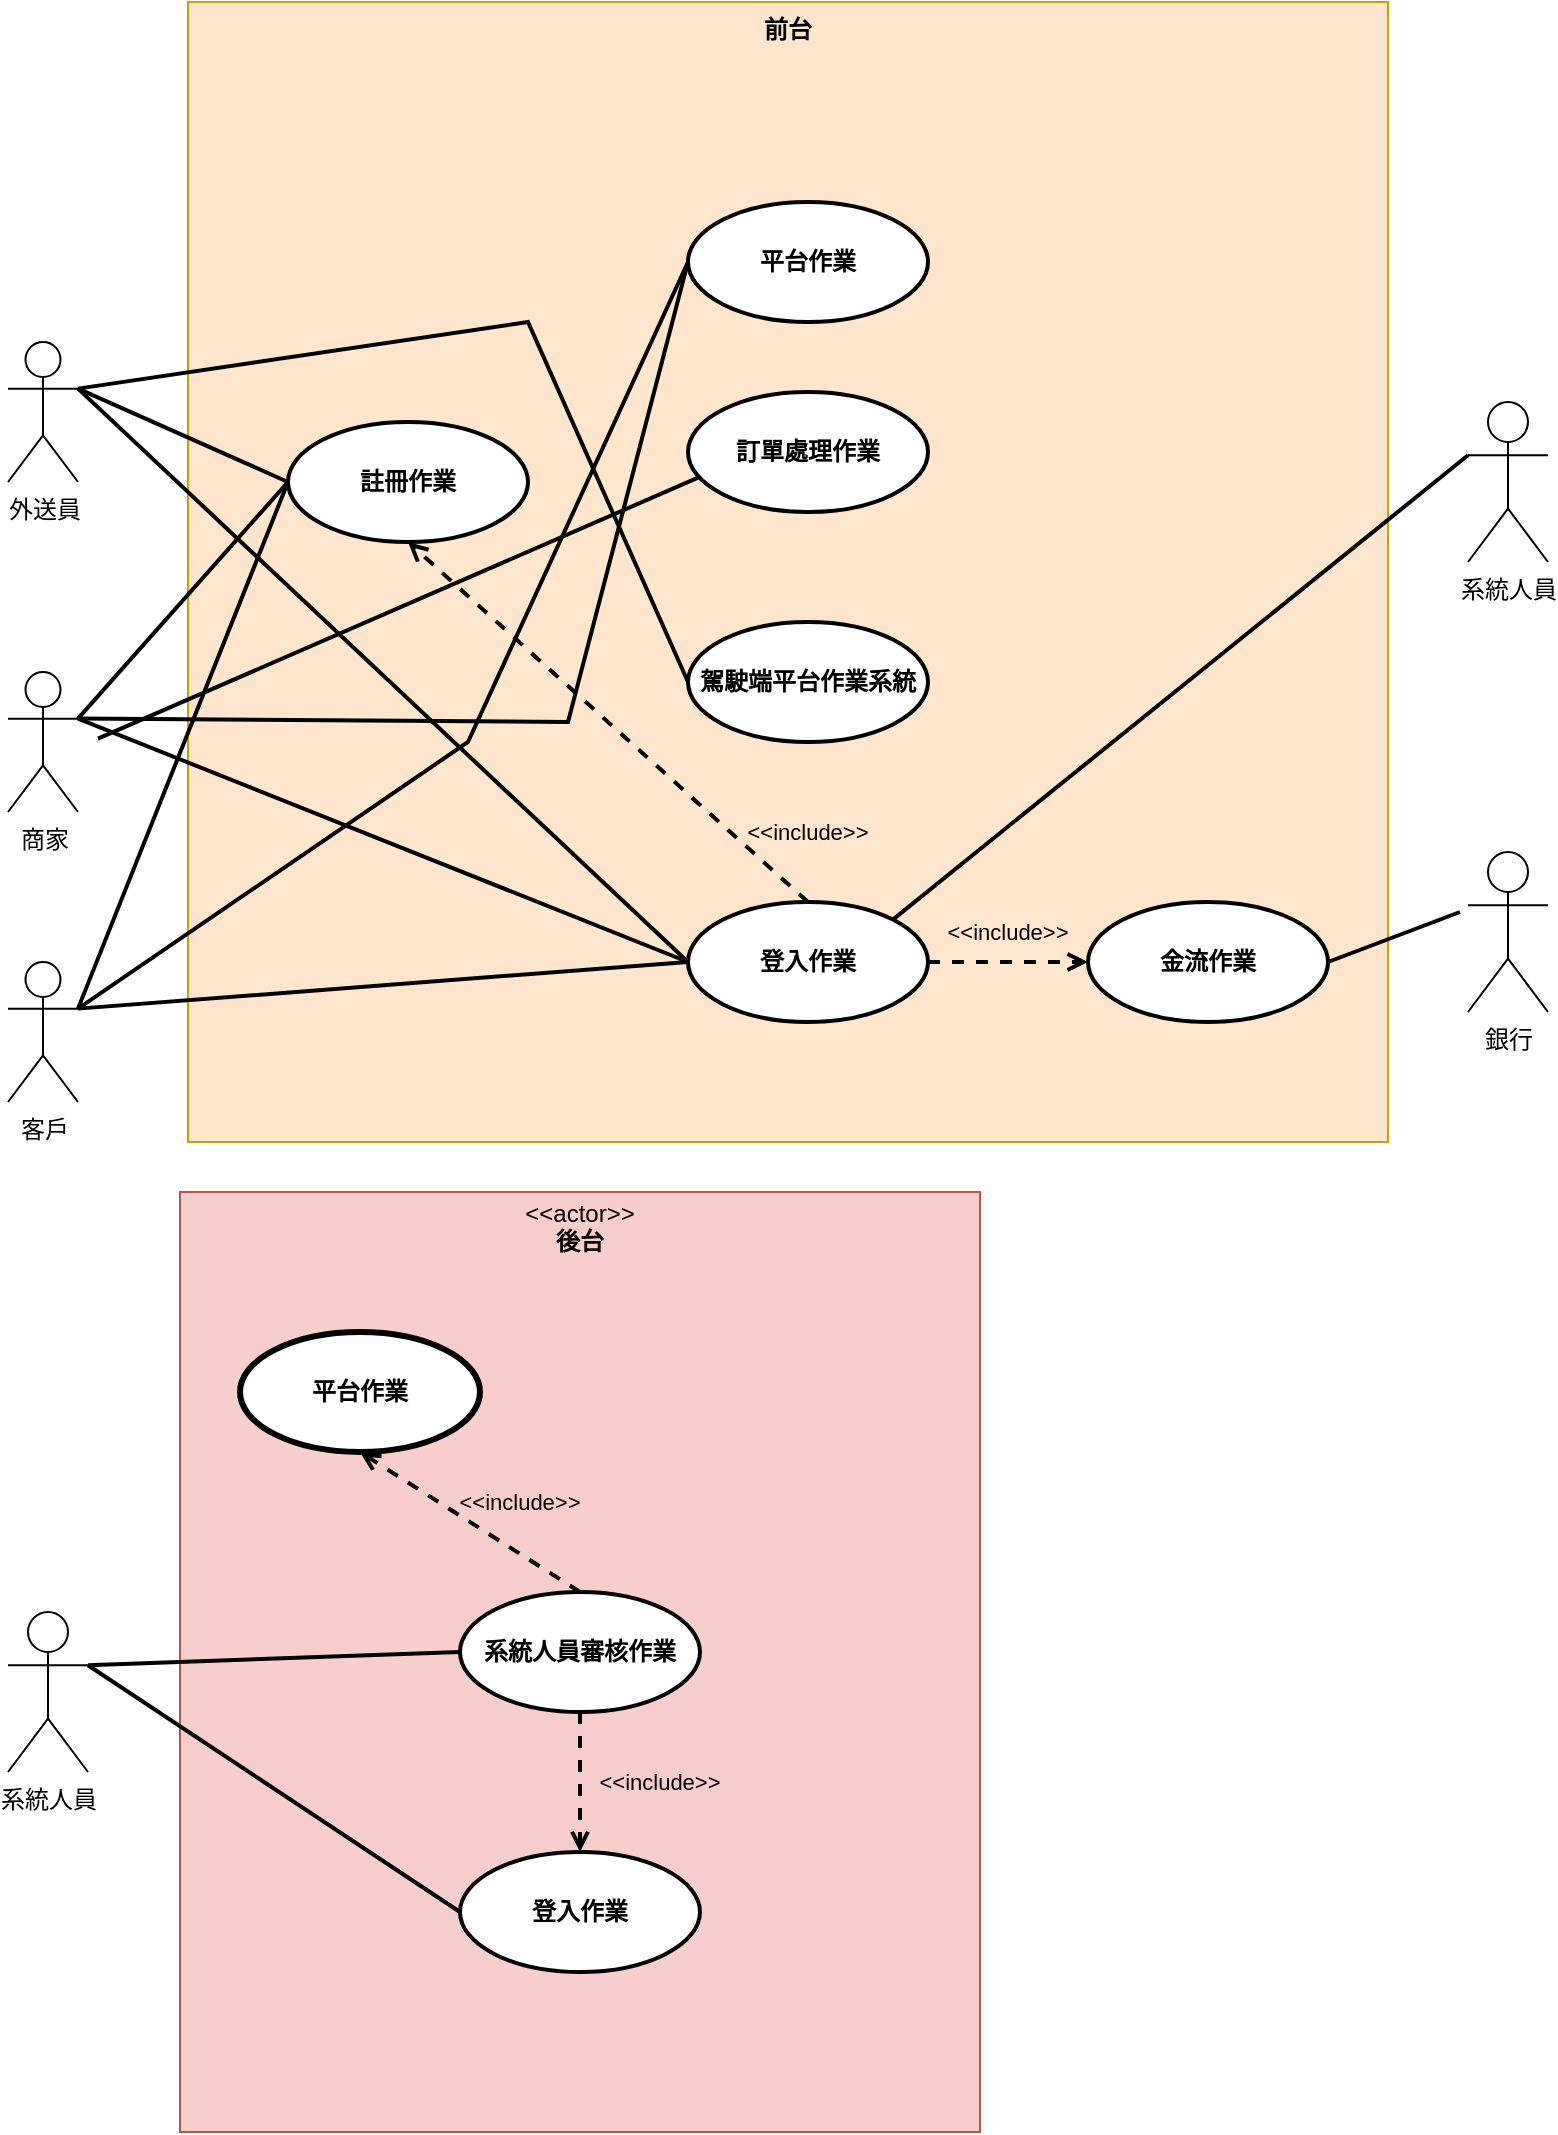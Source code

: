 <mxfile version="19.0.3" type="device"><diagram id="Jecp-_OirJ_HqZPDTb5L" name="Page-1"><mxGraphModel dx="906" dy="626" grid="1" gridSize="10" guides="1" tooltips="1" connect="1" arrows="1" fold="1" page="1" pageScale="1" pageWidth="827" pageHeight="1169" math="0" shadow="0"><root><mxCell id="0"/><mxCell id="1" parent="0"/><mxCell id="gcPDhxhnib2L6CQTWSic-1" value="外送員&lt;br&gt;" style="shape=umlActor;html=1;verticalLabelPosition=bottom;verticalAlign=top;align=center;" parent="1" vertex="1"><mxGeometry x="374" y="185" width="35" height="70" as="geometry"/></mxCell><mxCell id="gcPDhxhnib2L6CQTWSic-2" value="商家" style="shape=umlActor;html=1;verticalLabelPosition=bottom;verticalAlign=top;align=center;" parent="1" vertex="1"><mxGeometry x="374" y="350" width="35" height="70" as="geometry"/></mxCell><mxCell id="gcPDhxhnib2L6CQTWSic-3" value="客戶" style="shape=umlActor;html=1;verticalLabelPosition=bottom;verticalAlign=top;align=center;" parent="1" vertex="1"><mxGeometry x="374" y="495" width="35" height="70" as="geometry"/></mxCell><mxCell id="gcPDhxhnib2L6CQTWSic-6" value="系統人員" style="shape=umlActor;html=1;verticalLabelPosition=bottom;verticalAlign=top;align=center;" parent="1" vertex="1"><mxGeometry x="1104" y="215" width="40" height="80" as="geometry"/></mxCell><mxCell id="gcPDhxhnib2L6CQTWSic-7" value="前台" style="shape=rect;html=1;verticalAlign=top;fontStyle=1;whiteSpace=wrap;align=center;fillColor=#ffe6cc;strokeColor=#d79b00;" parent="1" vertex="1"><mxGeometry x="464" y="15" width="600" height="570" as="geometry"/></mxCell><mxCell id="gcPDhxhnib2L6CQTWSic-8" value="&lt;p style=&quot;margin:0px;margin-top:4px;text-align:center;&quot;&gt;&amp;lt;&amp;lt;actor&amp;gt;&amp;gt;&lt;br&gt;&lt;b&gt;後台&lt;/b&gt;&lt;/p&gt;" style="shape=rect;html=1;overflow=fill;html=1;whiteSpace=wrap;align=center;fillColor=#f8cecc;strokeColor=#b85450;" parent="1" vertex="1"><mxGeometry x="460" y="610" width="400" height="470" as="geometry"/></mxCell><mxCell id="gcPDhxhnib2L6CQTWSic-9" value="系統人員" style="shape=umlActor;html=1;verticalLabelPosition=bottom;verticalAlign=top;align=center;" parent="1" vertex="1"><mxGeometry x="374" y="820" width="40" height="80" as="geometry"/></mxCell><mxCell id="gcPDhxhnib2L6CQTWSic-10" value="平台作業" style="shape=ellipse;html=1;strokeWidth=2;fontStyle=1;whiteSpace=wrap;align=center;perimeter=ellipsePerimeter;" parent="1" vertex="1"><mxGeometry x="714" y="115" width="120" height="60" as="geometry"/></mxCell><mxCell id="gcPDhxhnib2L6CQTWSic-14" value="登入作業" style="shape=ellipse;html=1;strokeWidth=2;fontStyle=1;whiteSpace=wrap;align=center;perimeter=ellipsePerimeter;" parent="1" vertex="1"><mxGeometry x="714" y="465" width="120" height="60" as="geometry"/></mxCell><mxCell id="gcPDhxhnib2L6CQTWSic-15" value="註冊作業" style="shape=ellipse;html=1;strokeWidth=2;fontStyle=1;whiteSpace=wrap;align=center;perimeter=ellipsePerimeter;" parent="1" vertex="1"><mxGeometry x="514" y="225" width="120" height="60" as="geometry"/></mxCell><mxCell id="gcPDhxhnib2L6CQTWSic-17" value="" style="endArrow=none;html=1;rounded=0;exitX=1;exitY=0.333;exitDx=0;exitDy=0;exitPerimeter=0;entryX=0;entryY=0.5;entryDx=0;entryDy=0;strokeWidth=2;" parent="1" source="gcPDhxhnib2L6CQTWSic-1" target="gcPDhxhnib2L6CQTWSic-15" edge="1"><mxGeometry width="50" height="50" relative="1" as="geometry"><mxPoint x="464" y="405" as="sourcePoint"/><mxPoint x="514" y="355" as="targetPoint"/></mxGeometry></mxCell><mxCell id="gcPDhxhnib2L6CQTWSic-18" value="" style="endArrow=none;html=1;rounded=0;exitX=1;exitY=0.333;exitDx=0;exitDy=0;exitPerimeter=0;entryX=0;entryY=0.5;entryDx=0;entryDy=0;strokeWidth=2;" parent="1" source="gcPDhxhnib2L6CQTWSic-2" target="gcPDhxhnib2L6CQTWSic-15" edge="1"><mxGeometry width="50" height="50" relative="1" as="geometry"><mxPoint x="464" y="405" as="sourcePoint"/><mxPoint x="514" y="355" as="targetPoint"/></mxGeometry></mxCell><mxCell id="gcPDhxhnib2L6CQTWSic-20" value="" style="endArrow=none;html=1;rounded=0;exitX=1;exitY=0.333;exitDx=0;exitDy=0;exitPerimeter=0;entryX=0;entryY=0.5;entryDx=0;entryDy=0;strokeWidth=2;" parent="1" source="gcPDhxhnib2L6CQTWSic-3" target="gcPDhxhnib2L6CQTWSic-15" edge="1"><mxGeometry width="50" height="50" relative="1" as="geometry"><mxPoint x="464" y="405" as="sourcePoint"/><mxPoint x="514" y="355" as="targetPoint"/></mxGeometry></mxCell><mxCell id="gcPDhxhnib2L6CQTWSic-21" value="" style="endArrow=none;html=1;rounded=0;entryX=0;entryY=0.5;entryDx=0;entryDy=0;exitX=1;exitY=0.333;exitDx=0;exitDy=0;exitPerimeter=0;strokeWidth=2;" parent="1" source="gcPDhxhnib2L6CQTWSic-3" target="gcPDhxhnib2L6CQTWSic-14" edge="1"><mxGeometry width="50" height="50" relative="1" as="geometry"><mxPoint x="634" y="485" as="sourcePoint"/><mxPoint x="684" y="435" as="targetPoint"/></mxGeometry></mxCell><mxCell id="gcPDhxhnib2L6CQTWSic-22" value="" style="endArrow=none;html=1;rounded=0;entryX=0;entryY=0.5;entryDx=0;entryDy=0;exitX=1;exitY=0.333;exitDx=0;exitDy=0;exitPerimeter=0;strokeWidth=2;" parent="1" source="gcPDhxhnib2L6CQTWSic-2" target="gcPDhxhnib2L6CQTWSic-14" edge="1"><mxGeometry width="50" height="50" relative="1" as="geometry"><mxPoint x="604" y="525" as="sourcePoint"/><mxPoint x="654" y="475" as="targetPoint"/></mxGeometry></mxCell><mxCell id="gcPDhxhnib2L6CQTWSic-23" value="" style="endArrow=none;html=1;rounded=0;entryX=0;entryY=0.5;entryDx=0;entryDy=0;exitX=1;exitY=0.333;exitDx=0;exitDy=0;exitPerimeter=0;strokeWidth=2;" parent="1" source="gcPDhxhnib2L6CQTWSic-1" target="gcPDhxhnib2L6CQTWSic-14" edge="1"><mxGeometry width="50" height="50" relative="1" as="geometry"><mxPoint x="564" y="475" as="sourcePoint"/><mxPoint x="614" y="425" as="targetPoint"/></mxGeometry></mxCell><mxCell id="gcPDhxhnib2L6CQTWSic-25" value="系統人員審核作業" style="shape=ellipse;html=1;strokeWidth=2;fontStyle=1;whiteSpace=wrap;align=center;perimeter=ellipsePerimeter;" parent="1" vertex="1"><mxGeometry x="600" y="810" width="120" height="60" as="geometry"/></mxCell><mxCell id="gcPDhxhnib2L6CQTWSic-26" value="駕駛端平台作業系統" style="shape=ellipse;html=1;strokeWidth=2;fontStyle=1;whiteSpace=wrap;align=center;perimeter=ellipsePerimeter;" parent="1" vertex="1"><mxGeometry x="714" y="325" width="120" height="60" as="geometry"/></mxCell><mxCell id="gcPDhxhnib2L6CQTWSic-27" value="金流作業" style="shape=ellipse;html=1;strokeWidth=2;fontStyle=1;whiteSpace=wrap;align=center;perimeter=ellipsePerimeter;" parent="1" vertex="1"><mxGeometry x="914" y="465" width="120" height="60" as="geometry"/></mxCell><mxCell id="gcPDhxhnib2L6CQTWSic-28" value="登入作業" style="shape=ellipse;html=1;strokeWidth=2;fontStyle=1;whiteSpace=wrap;align=center;perimeter=ellipsePerimeter;" parent="1" vertex="1"><mxGeometry x="600" y="940" width="120" height="60" as="geometry"/></mxCell><mxCell id="gcPDhxhnib2L6CQTWSic-29" value="平台作業" style="shape=ellipse;html=1;strokeWidth=3;fontStyle=1;whiteSpace=wrap;align=center;perimeter=ellipsePerimeter;" parent="1" vertex="1"><mxGeometry x="490" y="680" width="120" height="60" as="geometry"/></mxCell><mxCell id="gcPDhxhnib2L6CQTWSic-30" value="" style="endArrow=none;html=1;rounded=0;fontColor=#000000;exitX=1;exitY=0.333;exitDx=0;exitDy=0;exitPerimeter=0;entryX=0;entryY=0.5;entryDx=0;entryDy=0;strokeWidth=2;" parent="1" source="gcPDhxhnib2L6CQTWSic-1" target="gcPDhxhnib2L6CQTWSic-26" edge="1"><mxGeometry width="50" height="50" relative="1" as="geometry"><mxPoint x="794" y="505" as="sourcePoint"/><mxPoint x="844" y="455" as="targetPoint"/><Array as="points"><mxPoint x="634" y="175"/></Array></mxGeometry></mxCell><mxCell id="gcPDhxhnib2L6CQTWSic-31" value="" style="endArrow=none;html=1;rounded=0;fontColor=#000000;entryX=0;entryY=0.5;entryDx=0;entryDy=0;exitX=1;exitY=0.333;exitDx=0;exitDy=0;exitPerimeter=0;strokeWidth=2;" parent="1" source="gcPDhxhnib2L6CQTWSic-2" target="gcPDhxhnib2L6CQTWSic-10" edge="1"><mxGeometry width="50" height="50" relative="1" as="geometry"><mxPoint x="794" y="505" as="sourcePoint"/><mxPoint x="844" y="455" as="targetPoint"/><Array as="points"><mxPoint x="654" y="375"/></Array></mxGeometry></mxCell><mxCell id="gcPDhxhnib2L6CQTWSic-32" value="" style="endArrow=none;html=1;rounded=0;fontColor=#000000;exitX=1;exitY=0.333;exitDx=0;exitDy=0;exitPerimeter=0;entryX=0;entryY=0.5;entryDx=0;entryDy=0;strokeWidth=2;" parent="1" source="gcPDhxhnib2L6CQTWSic-3" target="gcPDhxhnib2L6CQTWSic-10" edge="1"><mxGeometry width="50" height="50" relative="1" as="geometry"><mxPoint x="794" y="505" as="sourcePoint"/><mxPoint x="844" y="455" as="targetPoint"/><Array as="points"><mxPoint x="604" y="385"/></Array></mxGeometry></mxCell><mxCell id="gcPDhxhnib2L6CQTWSic-33" value="" style="endArrow=open;dashed=1;html=1;rounded=0;fontColor=#000000;entryX=0;entryY=0.5;entryDx=0;entryDy=0;exitX=1;exitY=0.5;exitDx=0;exitDy=0;endFill=0;strokeWidth=2;" parent="1" source="gcPDhxhnib2L6CQTWSic-14" target="gcPDhxhnib2L6CQTWSic-27" edge="1"><mxGeometry width="50" height="50" relative="1" as="geometry"><mxPoint x="794" y="545" as="sourcePoint"/><mxPoint x="844" y="495" as="targetPoint"/></mxGeometry></mxCell><mxCell id="gcPDhxhnib2L6CQTWSic-34" value="&lt;span style=&quot;font-size: 11px;&quot;&gt;&amp;lt;&amp;lt;include&amp;gt;&amp;gt;&lt;/span&gt;" style="text;html=1;strokeColor=none;fillColor=none;align=center;verticalAlign=middle;whiteSpace=wrap;rounded=0;labelBackgroundColor=none;fontColor=#000000;" parent="1" vertex="1"><mxGeometry x="844" y="465" width="60" height="30" as="geometry"/></mxCell><mxCell id="gcPDhxhnib2L6CQTWSic-38" value="" style="endArrow=open;dashed=1;html=1;rounded=0;fontColor=#000000;strokeWidth=2;entryX=0.5;entryY=1;entryDx=0;entryDy=0;exitX=0.5;exitY=0;exitDx=0;exitDy=0;endFill=0;" parent="1" source="gcPDhxhnib2L6CQTWSic-14" target="gcPDhxhnib2L6CQTWSic-15" edge="1"><mxGeometry width="50" height="50" relative="1" as="geometry"><mxPoint x="904" y="495" as="sourcePoint"/><mxPoint x="954" y="445" as="targetPoint"/></mxGeometry></mxCell><mxCell id="gcPDhxhnib2L6CQTWSic-39" value="&lt;span style=&quot;font-size: 11px;&quot;&gt;&amp;lt;&amp;lt;include&amp;gt;&amp;gt;&lt;/span&gt;" style="text;html=1;strokeColor=none;fillColor=none;align=center;verticalAlign=middle;whiteSpace=wrap;rounded=0;labelBackgroundColor=none;fontColor=#000000;" parent="1" vertex="1"><mxGeometry x="744" y="415" width="60" height="30" as="geometry"/></mxCell><mxCell id="gcPDhxhnib2L6CQTWSic-42" value="" style="endArrow=none;html=1;rounded=0;fontColor=#000000;entryX=0;entryY=0.333;entryDx=0;entryDy=0;exitX=1;exitY=0;exitDx=0;exitDy=0;strokeWidth=2;entryPerimeter=0;" parent="1" source="gcPDhxhnib2L6CQTWSic-14" target="gcPDhxhnib2L6CQTWSic-6" edge="1"><mxGeometry width="50" height="50" relative="1" as="geometry"><mxPoint x="419" y="383.333" as="sourcePoint"/><mxPoint x="724" y="155" as="targetPoint"/><Array as="points"/></mxGeometry></mxCell><mxCell id="gcPDhxhnib2L6CQTWSic-43" value="" style="endArrow=none;html=1;rounded=0;fontColor=#000000;entryX=0;entryY=0.5;entryDx=0;entryDy=0;exitX=1;exitY=0.333;exitDx=0;exitDy=0;strokeWidth=2;exitPerimeter=0;" parent="1" source="gcPDhxhnib2L6CQTWSic-9" target="gcPDhxhnib2L6CQTWSic-25" edge="1"><mxGeometry width="50" height="50" relative="1" as="geometry"><mxPoint x="822.735" y="458.942" as="sourcePoint"/><mxPoint x="1110" y="226.667" as="targetPoint"/><Array as="points"/></mxGeometry></mxCell><mxCell id="gcPDhxhnib2L6CQTWSic-44" value="" style="endArrow=none;html=1;rounded=0;fontColor=#000000;entryX=0;entryY=0.5;entryDx=0;entryDy=0;exitX=1;exitY=0.333;exitDx=0;exitDy=0;strokeWidth=2;exitPerimeter=0;" parent="1" source="gcPDhxhnib2L6CQTWSic-9" target="gcPDhxhnib2L6CQTWSic-28" edge="1"><mxGeometry width="50" height="50" relative="1" as="geometry"><mxPoint x="424" y="856.667" as="sourcePoint"/><mxPoint x="610" y="850" as="targetPoint"/><Array as="points"/></mxGeometry></mxCell><mxCell id="gcPDhxhnib2L6CQTWSic-45" value="" style="endArrow=open;dashed=1;html=1;rounded=0;fontColor=#000000;strokeWidth=2;entryX=0.5;entryY=1;entryDx=0;entryDy=0;exitX=0.5;exitY=0;exitDx=0;exitDy=0;endFill=0;" parent="1" source="gcPDhxhnib2L6CQTWSic-25" target="gcPDhxhnib2L6CQTWSic-29" edge="1"><mxGeometry width="50" height="50" relative="1" as="geometry"><mxPoint x="770" y="810" as="sourcePoint"/><mxPoint x="820" y="760" as="targetPoint"/></mxGeometry></mxCell><mxCell id="gcPDhxhnib2L6CQTWSic-46" value="&lt;span style=&quot;font-size: 11px;&quot;&gt;&amp;lt;&amp;lt;include&amp;gt;&amp;gt;&lt;/span&gt;" style="text;html=1;strokeColor=none;fillColor=none;align=center;verticalAlign=middle;whiteSpace=wrap;rounded=0;labelBackgroundColor=none;fontColor=#000000;" parent="1" vertex="1"><mxGeometry x="600" y="750" width="60" height="30" as="geometry"/></mxCell><mxCell id="gcPDhxhnib2L6CQTWSic-47" value="" style="endArrow=open;dashed=1;html=1;rounded=0;fontColor=#000000;strokeWidth=2;entryX=0.5;entryY=0;entryDx=0;entryDy=0;exitX=0.5;exitY=1;exitDx=0;exitDy=0;endFill=0;" parent="1" source="gcPDhxhnib2L6CQTWSic-25" target="gcPDhxhnib2L6CQTWSic-28" edge="1"><mxGeometry width="50" height="50" relative="1" as="geometry"><mxPoint x="670" y="820" as="sourcePoint"/><mxPoint x="560" y="750" as="targetPoint"/></mxGeometry></mxCell><mxCell id="gcPDhxhnib2L6CQTWSic-48" value="&lt;span style=&quot;font-size: 11px;&quot;&gt;&amp;lt;&amp;lt;include&amp;gt;&amp;gt;&lt;/span&gt;" style="text;html=1;strokeColor=none;fillColor=none;align=center;verticalAlign=middle;whiteSpace=wrap;rounded=0;labelBackgroundColor=none;fontColor=#000000;" parent="1" vertex="1"><mxGeometry x="670" y="890" width="60" height="30" as="geometry"/></mxCell><mxCell id="itDc68brZpG6805BPrdd-1" value="銀行" style="shape=umlActor;html=1;verticalLabelPosition=bottom;verticalAlign=top;align=center;" vertex="1" parent="1"><mxGeometry x="1104" y="440" width="40" height="80" as="geometry"/></mxCell><mxCell id="itDc68brZpG6805BPrdd-2" value="" style="endArrow=none;html=1;rounded=0;fontColor=#000000;exitX=1;exitY=0.5;exitDx=0;exitDy=0;strokeWidth=2;" edge="1" parent="1" source="gcPDhxhnib2L6CQTWSic-27"><mxGeometry width="50" height="50" relative="1" as="geometry"><mxPoint x="826.426" y="483.787" as="sourcePoint"/><mxPoint x="1100" y="470" as="targetPoint"/><Array as="points"/></mxGeometry></mxCell><mxCell id="itDc68brZpG6805BPrdd-3" value="訂單處理作業" style="shape=ellipse;html=1;strokeWidth=2;fontStyle=1;whiteSpace=wrap;align=center;perimeter=ellipsePerimeter;" vertex="1" parent="1"><mxGeometry x="714" y="210" width="120" height="60" as="geometry"/></mxCell><mxCell id="itDc68brZpG6805BPrdd-4" value="" style="endArrow=none;html=1;rounded=0;entryX=0.042;entryY=0.714;entryDx=0;entryDy=0;exitX=1;exitY=0.333;exitDx=0;exitDy=0;exitPerimeter=0;strokeWidth=2;entryPerimeter=0;" edge="1" parent="1" target="itDc68brZpG6805BPrdd-3"><mxGeometry width="50" height="50" relative="1" as="geometry"><mxPoint x="419" y="383.333" as="sourcePoint"/><mxPoint x="724" y="505" as="targetPoint"/></mxGeometry></mxCell></root></mxGraphModel></diagram></mxfile>